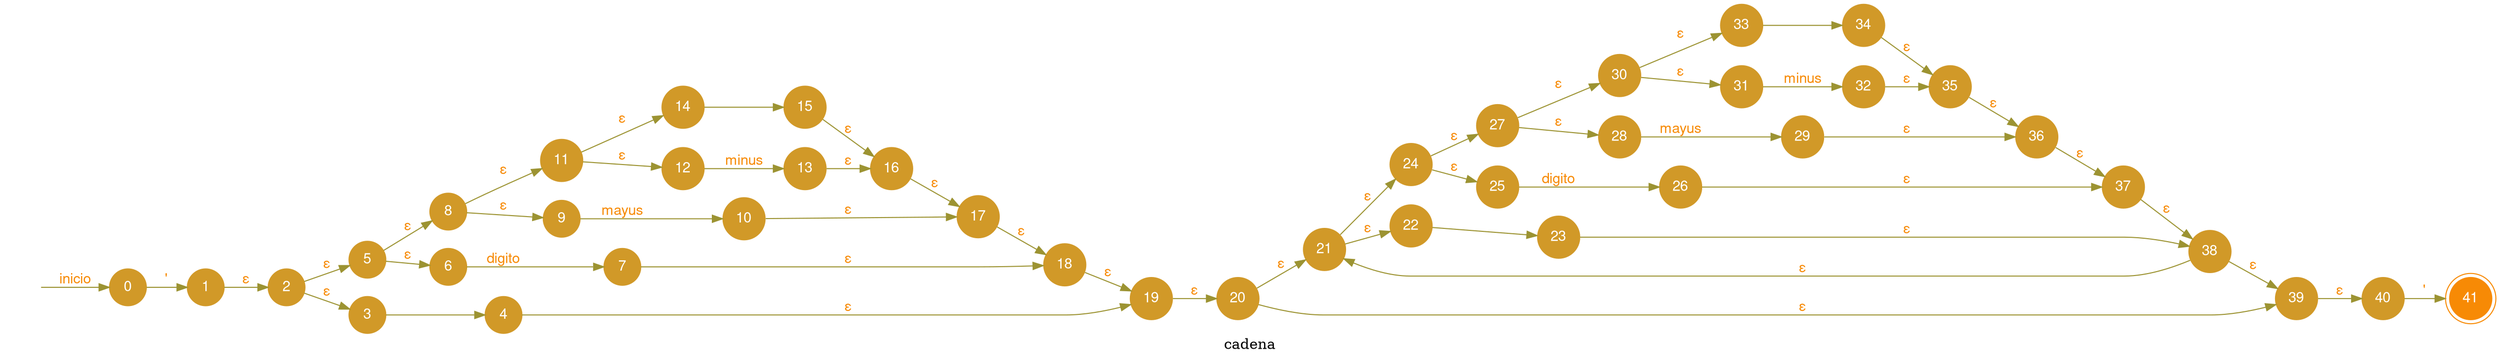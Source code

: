 digraph finite_state_machine{
	rankdir=LR;
	label="cadena";
	node[fontname="Helvetica,Arial,sans-serif"];
	edge[fontname="Helvetica,Arial,sans-serif" color="#9c9332"];
	node[shape = doublecircle, color = "#f78a05" fillcolor="#f78a05" style =filled fontcolor=white]; 41;
	node [shape = circle, color = "#d19928" fillcolor="#d19928" style =filled fontcolor=white];
	flechainicio[style=invis fontsize="0"];

	flechainicio->0[label="inicio" fontcolor="#f78a05"];

	0 -> 1 [label="\'" fontcolor="#f78a05"];
	1 -> 2 [label="ε" fontcolor="#f78a05"];
	2 -> 5 [label="ε" fontcolor="#f78a05"];
	2 -> 3 [label="ε" fontcolor="#f78a05"];
	3 -> 4 [label=" " fontcolor="#f78a05"];
	4 -> 19 [label="ε" fontcolor="#f78a05"];
	5 -> 8 [label="ε" fontcolor="#f78a05"];
	5 -> 6 [label="ε" fontcolor="#f78a05"];
	6 -> 7 [label="digito" fontcolor="#f78a05"];
	7 -> 18 [label="ε" fontcolor="#f78a05"];
	8 -> 11 [label="ε" fontcolor="#f78a05"];
	8 -> 9 [label="ε" fontcolor="#f78a05"];
	9 -> 10 [label="mayus" fontcolor="#f78a05"];
	10 -> 17 [label="ε" fontcolor="#f78a05"];
	11 -> 14 [label="ε" fontcolor="#f78a05"];
	11 -> 12 [label="ε" fontcolor="#f78a05"];
	12 -> 13 [label="minus" fontcolor="#f78a05"];
	13 -> 16 [label="ε" fontcolor="#f78a05"];
	14 -> 15 [label="\n" fontcolor="#f78a05"];
	15 -> 16 [label="ε" fontcolor="#f78a05"];
	16 -> 17 [label="ε" fontcolor="#f78a05"];
	17 -> 18 [label="ε" fontcolor="#f78a05"];
	18 -> 19 [label="ε" fontcolor="#f78a05"];
	19 -> 20 [label="ε" fontcolor="#f78a05"];
	20 -> 21 [label="ε" fontcolor="#f78a05"];
	20 -> 39 [label="ε" fontcolor="#f78a05"];
	21 -> 24 [label="ε" fontcolor="#f78a05"];
	21 -> 22 [label="ε" fontcolor="#f78a05"];
	22 -> 23 [label=" " fontcolor="#f78a05"];
	23 -> 38 [label="ε" fontcolor="#f78a05"];
	24 -> 27 [label="ε" fontcolor="#f78a05"];
	24 -> 25 [label="ε" fontcolor="#f78a05"];
	25 -> 26 [label="digito" fontcolor="#f78a05"];
	26 -> 37 [label="ε" fontcolor="#f78a05"];
	27 -> 30 [label="ε" fontcolor="#f78a05"];
	27 -> 28 [label="ε" fontcolor="#f78a05"];
	28 -> 29 [label="mayus" fontcolor="#f78a05"];
	29 -> 36 [label="ε" fontcolor="#f78a05"];
	30 -> 33 [label="ε" fontcolor="#f78a05"];
	30 -> 31 [label="ε" fontcolor="#f78a05"];
	31 -> 32 [label="minus" fontcolor="#f78a05"];
	32 -> 35 [label="ε" fontcolor="#f78a05"];
	33 -> 34 [label="\n" fontcolor="#f78a05"];
	34 -> 35 [label="ε" fontcolor="#f78a05"];
	35 -> 36 [label="ε" fontcolor="#f78a05"];
	36 -> 37 [label="ε" fontcolor="#f78a05"];
	37 -> 38 [label="ε" fontcolor="#f78a05"];
	38 -> 21 [label="ε" fontcolor="#f78a05"];
	38 -> 39 [label="ε" fontcolor="#f78a05"];
	39 -> 40 [label="ε" fontcolor="#f78a05"];
	40 -> 41 [label="\'" fontcolor="#f78a05"];

}